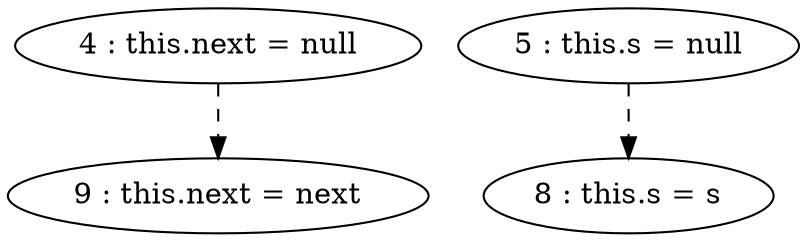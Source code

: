 digraph G {
"4 : this.next = null"
"4 : this.next = null" -> "9 : this.next = next" [style=dashed]
"5 : this.s = null"
"5 : this.s = null" -> "8 : this.s = s" [style=dashed]
"8 : this.s = s"
"9 : this.next = next"
}